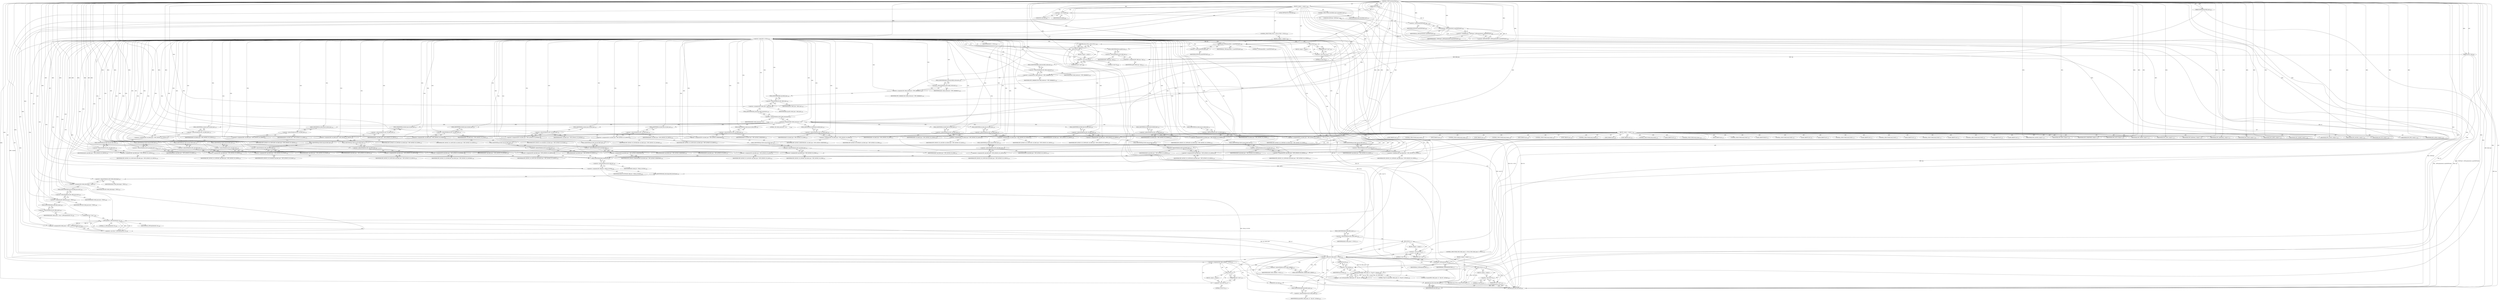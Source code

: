 digraph "_TIFFCreateAnonField" {  
"27786" [label = <(METHOD,_TIFFCreateAnonField)<SUB>1090</SUB>> ]
"27787" [label = <(PARAM,TIFF *tif)<SUB>1090</SUB>> ]
"27788" [label = <(PARAM,uint32_t tag)<SUB>1090</SUB>> ]
"27789" [label = <(PARAM,TIFFDataType field_type)<SUB>1091</SUB>> ]
"27790" [label = <(BLOCK,&lt;empty&gt;,&lt;empty&gt;)<SUB>1092</SUB>> ]
"27791" [label = <(LOCAL,TIFFField* fld: TIFFField)<SUB>1093</SUB>> ]
"27792" [label = <(&lt;operator&gt;.cast,(void)tif)<SUB>1094</SUB>> ]
"27793" [label = <(UNKNOWN,void,void)<SUB>1094</SUB>> ]
"27794" [label = <(IDENTIFIER,tif,(void)tif)<SUB>1094</SUB>> ]
"27795" [label = <(&lt;operator&gt;.assignment,fld = (TIFFField *)_TIFFmallocExt(tif, sizeof(TIFFField)))<SUB>1096</SUB>> ]
"27796" [label = <(IDENTIFIER,fld,fld = (TIFFField *)_TIFFmallocExt(tif, sizeof(TIFFField)))<SUB>1096</SUB>> ]
"27797" [label = <(&lt;operator&gt;.cast,(TIFFField *)_TIFFmallocExt(tif, sizeof(TIFFField)))<SUB>1096</SUB>> ]
"27798" [label = <(UNKNOWN,TIFFField *,TIFFField *)<SUB>1096</SUB>> ]
"27799" [label = <(_TIFFmallocExt,_TIFFmallocExt(tif, sizeof(TIFFField)))<SUB>1096</SUB>> ]
"27800" [label = <(IDENTIFIER,tif,_TIFFmallocExt(tif, sizeof(TIFFField)))<SUB>1096</SUB>> ]
"27801" [label = <(&lt;operator&gt;.sizeOf,sizeof(TIFFField))<SUB>1096</SUB>> ]
"27802" [label = <(IDENTIFIER,TIFFField,sizeof(TIFFField))<SUB>1096</SUB>> ]
"27803" [label = <(CONTROL_STRUCTURE,if (fld == NULL),if (fld == NULL))<SUB>1097</SUB>> ]
"27804" [label = <(&lt;operator&gt;.equals,fld == NULL)<SUB>1097</SUB>> ]
"27805" [label = <(IDENTIFIER,fld,fld == NULL)<SUB>1097</SUB>> ]
"27806" [label = <(NULL,NULL)<SUB>1097</SUB>> ]
"27807" [label = <(BLOCK,&lt;empty&gt;,&lt;empty&gt;)> ]
"27808" [label = <(&lt;operator&gt;.cast,(void *)0)<SUB>1097</SUB>> ]
"27809" [label = <(UNKNOWN,void *,void *)<SUB>1097</SUB>> ]
"27810" [label = <(LITERAL,0,(void *)0)<SUB>1097</SUB>> ]
"27811" [label = <(BLOCK,&lt;empty&gt;,&lt;empty&gt;)<SUB>1098</SUB>> ]
"27812" [label = <(RETURN,return NULL;,return NULL;)<SUB>1098</SUB>> ]
"27813" [label = <(NULL,NULL)<SUB>1098</SUB>> ]
"27814" [label = <(BLOCK,&lt;empty&gt;,&lt;empty&gt;)> ]
"27815" [label = <(&lt;operator&gt;.cast,(void *)0)<SUB>1098</SUB>> ]
"27816" [label = <(UNKNOWN,void *,void *)<SUB>1098</SUB>> ]
"27817" [label = <(LITERAL,0,(void *)0)<SUB>1098</SUB>> ]
"27818" [label = <(_TIFFmemset,_TIFFmemset(fld, 0, sizeof(TIFFField)))<SUB>1099</SUB>> ]
"27819" [label = <(IDENTIFIER,fld,_TIFFmemset(fld, 0, sizeof(TIFFField)))<SUB>1099</SUB>> ]
"27820" [label = <(LITERAL,0,_TIFFmemset(fld, 0, sizeof(TIFFField)))<SUB>1099</SUB>> ]
"27821" [label = <(&lt;operator&gt;.sizeOf,sizeof(TIFFField))<SUB>1099</SUB>> ]
"27822" [label = <(IDENTIFIER,TIFFField,sizeof(TIFFField))<SUB>1099</SUB>> ]
"27823" [label = <(&lt;operator&gt;.assignment,fld-&gt;field_tag = tag)<SUB>1101</SUB>> ]
"27824" [label = <(&lt;operator&gt;.indirectFieldAccess,fld-&gt;field_tag)<SUB>1101</SUB>> ]
"27825" [label = <(IDENTIFIER,fld,fld-&gt;field_tag = tag)<SUB>1101</SUB>> ]
"27826" [label = <(FIELD_IDENTIFIER,field_tag,field_tag)<SUB>1101</SUB>> ]
"27827" [label = <(IDENTIFIER,tag,fld-&gt;field_tag = tag)<SUB>1101</SUB>> ]
"27828" [label = <(&lt;operator&gt;.assignment,fld-&gt;field_readcount = TIFF_VARIABLE2)<SUB>1102</SUB>> ]
"27829" [label = <(&lt;operator&gt;.indirectFieldAccess,fld-&gt;field_readcount)<SUB>1102</SUB>> ]
"27830" [label = <(IDENTIFIER,fld,fld-&gt;field_readcount = TIFF_VARIABLE2)<SUB>1102</SUB>> ]
"27831" [label = <(FIELD_IDENTIFIER,field_readcount,field_readcount)<SUB>1102</SUB>> ]
"27832" [label = <(IDENTIFIER,TIFF_VARIABLE2,fld-&gt;field_readcount = TIFF_VARIABLE2)<SUB>1102</SUB>> ]
"27833" [label = <(&lt;operator&gt;.assignment,fld-&gt;field_writecount = TIFF_VARIABLE2)<SUB>1103</SUB>> ]
"27834" [label = <(&lt;operator&gt;.indirectFieldAccess,fld-&gt;field_writecount)<SUB>1103</SUB>> ]
"27835" [label = <(IDENTIFIER,fld,fld-&gt;field_writecount = TIFF_VARIABLE2)<SUB>1103</SUB>> ]
"27836" [label = <(FIELD_IDENTIFIER,field_writecount,field_writecount)<SUB>1103</SUB>> ]
"27837" [label = <(IDENTIFIER,TIFF_VARIABLE2,fld-&gt;field_writecount = TIFF_VARIABLE2)<SUB>1103</SUB>> ]
"27838" [label = <(&lt;operator&gt;.assignment,fld-&gt;field_type = field_type)<SUB>1104</SUB>> ]
"27839" [label = <(&lt;operator&gt;.indirectFieldAccess,fld-&gt;field_type)<SUB>1104</SUB>> ]
"27840" [label = <(IDENTIFIER,fld,fld-&gt;field_type = field_type)<SUB>1104</SUB>> ]
"27841" [label = <(FIELD_IDENTIFIER,field_type,field_type)<SUB>1104</SUB>> ]
"27842" [label = <(IDENTIFIER,field_type,fld-&gt;field_type = field_type)<SUB>1104</SUB>> ]
"27843" [label = <(&lt;operator&gt;.assignment,fld-&gt;field_anonymous =\012        1)<SUB>1105</SUB>> ]
"27844" [label = <(&lt;operator&gt;.indirectFieldAccess,fld-&gt;field_anonymous)<SUB>1105</SUB>> ]
"27845" [label = <(IDENTIFIER,fld,fld-&gt;field_anonymous =\012        1)<SUB>1105</SUB>> ]
"27846" [label = <(FIELD_IDENTIFIER,field_anonymous,field_anonymous)<SUB>1105</SUB>> ]
"27847" [label = <(LITERAL,1,fld-&gt;field_anonymous =\012        1)<SUB>1106</SUB>> ]
"27848" [label = <(CONTROL_STRUCTURE,switch(field_type),switch(field_type))<SUB>1107</SUB>> ]
"27849" [label = <(IDENTIFIER,field_type,switch(field_type))<SUB>1107</SUB>> ]
"27850" [label = <(BLOCK,&lt;empty&gt;,&lt;empty&gt;)<SUB>1108</SUB>> ]
"27851" [label = <(JUMP_TARGET,case)<SUB>1109</SUB>> ]
"27852" [label = <(IDENTIFIER,TIFF_BYTE,&lt;empty&gt;)<SUB>1109</SUB>> ]
"27853" [label = <(JUMP_TARGET,case)<SUB>1110</SUB>> ]
"27854" [label = <(IDENTIFIER,TIFF_UNDEFINED,&lt;empty&gt;)<SUB>1110</SUB>> ]
"27855" [label = <(&lt;operator&gt;.assignment,fld-&gt;set_field_type = TIFF_SETGET_C32_UINT8)<SUB>1111</SUB>> ]
"27856" [label = <(&lt;operator&gt;.indirectFieldAccess,fld-&gt;set_field_type)<SUB>1111</SUB>> ]
"27857" [label = <(IDENTIFIER,fld,fld-&gt;set_field_type = TIFF_SETGET_C32_UINT8)<SUB>1111</SUB>> ]
"27858" [label = <(FIELD_IDENTIFIER,set_field_type,set_field_type)<SUB>1111</SUB>> ]
"27859" [label = <(IDENTIFIER,TIFF_SETGET_C32_UINT8,fld-&gt;set_field_type = TIFF_SETGET_C32_UINT8)<SUB>1111</SUB>> ]
"27860" [label = <(&lt;operator&gt;.assignment,fld-&gt;get_field_type = TIFF_SETGET_C32_UINT8)<SUB>1112</SUB>> ]
"27861" [label = <(&lt;operator&gt;.indirectFieldAccess,fld-&gt;get_field_type)<SUB>1112</SUB>> ]
"27862" [label = <(IDENTIFIER,fld,fld-&gt;get_field_type = TIFF_SETGET_C32_UINT8)<SUB>1112</SUB>> ]
"27863" [label = <(FIELD_IDENTIFIER,get_field_type,get_field_type)<SUB>1112</SUB>> ]
"27864" [label = <(IDENTIFIER,TIFF_SETGET_C32_UINT8,fld-&gt;get_field_type = TIFF_SETGET_C32_UINT8)<SUB>1112</SUB>> ]
"27865" [label = <(CONTROL_STRUCTURE,break;,break;)<SUB>1113</SUB>> ]
"27866" [label = <(JUMP_TARGET,case)<SUB>1114</SUB>> ]
"27867" [label = <(IDENTIFIER,TIFF_ASCII,&lt;empty&gt;)<SUB>1114</SUB>> ]
"27868" [label = <(&lt;operator&gt;.assignment,fld-&gt;set_field_type = TIFF_SETGET_C32_ASCII)<SUB>1115</SUB>> ]
"27869" [label = <(&lt;operator&gt;.indirectFieldAccess,fld-&gt;set_field_type)<SUB>1115</SUB>> ]
"27870" [label = <(IDENTIFIER,fld,fld-&gt;set_field_type = TIFF_SETGET_C32_ASCII)<SUB>1115</SUB>> ]
"27871" [label = <(FIELD_IDENTIFIER,set_field_type,set_field_type)<SUB>1115</SUB>> ]
"27872" [label = <(IDENTIFIER,TIFF_SETGET_C32_ASCII,fld-&gt;set_field_type = TIFF_SETGET_C32_ASCII)<SUB>1115</SUB>> ]
"27873" [label = <(&lt;operator&gt;.assignment,fld-&gt;get_field_type = TIFF_SETGET_C32_ASCII)<SUB>1116</SUB>> ]
"27874" [label = <(&lt;operator&gt;.indirectFieldAccess,fld-&gt;get_field_type)<SUB>1116</SUB>> ]
"27875" [label = <(IDENTIFIER,fld,fld-&gt;get_field_type = TIFF_SETGET_C32_ASCII)<SUB>1116</SUB>> ]
"27876" [label = <(FIELD_IDENTIFIER,get_field_type,get_field_type)<SUB>1116</SUB>> ]
"27877" [label = <(IDENTIFIER,TIFF_SETGET_C32_ASCII,fld-&gt;get_field_type = TIFF_SETGET_C32_ASCII)<SUB>1116</SUB>> ]
"27878" [label = <(CONTROL_STRUCTURE,break;,break;)<SUB>1117</SUB>> ]
"27879" [label = <(JUMP_TARGET,case)<SUB>1118</SUB>> ]
"27880" [label = <(IDENTIFIER,TIFF_SHORT,&lt;empty&gt;)<SUB>1118</SUB>> ]
"27881" [label = <(&lt;operator&gt;.assignment,fld-&gt;set_field_type = TIFF_SETGET_C32_UINT16)<SUB>1119</SUB>> ]
"27882" [label = <(&lt;operator&gt;.indirectFieldAccess,fld-&gt;set_field_type)<SUB>1119</SUB>> ]
"27883" [label = <(IDENTIFIER,fld,fld-&gt;set_field_type = TIFF_SETGET_C32_UINT16)<SUB>1119</SUB>> ]
"27884" [label = <(FIELD_IDENTIFIER,set_field_type,set_field_type)<SUB>1119</SUB>> ]
"27885" [label = <(IDENTIFIER,TIFF_SETGET_C32_UINT16,fld-&gt;set_field_type = TIFF_SETGET_C32_UINT16)<SUB>1119</SUB>> ]
"27886" [label = <(&lt;operator&gt;.assignment,fld-&gt;get_field_type = TIFF_SETGET_C32_UINT16)<SUB>1120</SUB>> ]
"27887" [label = <(&lt;operator&gt;.indirectFieldAccess,fld-&gt;get_field_type)<SUB>1120</SUB>> ]
"27888" [label = <(IDENTIFIER,fld,fld-&gt;get_field_type = TIFF_SETGET_C32_UINT16)<SUB>1120</SUB>> ]
"27889" [label = <(FIELD_IDENTIFIER,get_field_type,get_field_type)<SUB>1120</SUB>> ]
"27890" [label = <(IDENTIFIER,TIFF_SETGET_C32_UINT16,fld-&gt;get_field_type = TIFF_SETGET_C32_UINT16)<SUB>1120</SUB>> ]
"27891" [label = <(CONTROL_STRUCTURE,break;,break;)<SUB>1121</SUB>> ]
"27892" [label = <(JUMP_TARGET,case)<SUB>1122</SUB>> ]
"27893" [label = <(IDENTIFIER,TIFF_LONG,&lt;empty&gt;)<SUB>1122</SUB>> ]
"27894" [label = <(&lt;operator&gt;.assignment,fld-&gt;set_field_type = TIFF_SETGET_C32_UINT32)<SUB>1123</SUB>> ]
"27895" [label = <(&lt;operator&gt;.indirectFieldAccess,fld-&gt;set_field_type)<SUB>1123</SUB>> ]
"27896" [label = <(IDENTIFIER,fld,fld-&gt;set_field_type = TIFF_SETGET_C32_UINT32)<SUB>1123</SUB>> ]
"27897" [label = <(FIELD_IDENTIFIER,set_field_type,set_field_type)<SUB>1123</SUB>> ]
"27898" [label = <(IDENTIFIER,TIFF_SETGET_C32_UINT32,fld-&gt;set_field_type = TIFF_SETGET_C32_UINT32)<SUB>1123</SUB>> ]
"27899" [label = <(&lt;operator&gt;.assignment,fld-&gt;get_field_type = TIFF_SETGET_C32_UINT32)<SUB>1124</SUB>> ]
"27900" [label = <(&lt;operator&gt;.indirectFieldAccess,fld-&gt;get_field_type)<SUB>1124</SUB>> ]
"27901" [label = <(IDENTIFIER,fld,fld-&gt;get_field_type = TIFF_SETGET_C32_UINT32)<SUB>1124</SUB>> ]
"27902" [label = <(FIELD_IDENTIFIER,get_field_type,get_field_type)<SUB>1124</SUB>> ]
"27903" [label = <(IDENTIFIER,TIFF_SETGET_C32_UINT32,fld-&gt;get_field_type = TIFF_SETGET_C32_UINT32)<SUB>1124</SUB>> ]
"27904" [label = <(CONTROL_STRUCTURE,break;,break;)<SUB>1125</SUB>> ]
"27905" [label = <(JUMP_TARGET,case)<SUB>1126</SUB>> ]
"27906" [label = <(IDENTIFIER,TIFF_RATIONAL,&lt;empty&gt;)<SUB>1126</SUB>> ]
"27907" [label = <(JUMP_TARGET,case)<SUB>1127</SUB>> ]
"27908" [label = <(IDENTIFIER,TIFF_SRATIONAL,&lt;empty&gt;)<SUB>1127</SUB>> ]
"27909" [label = <(JUMP_TARGET,case)<SUB>1128</SUB>> ]
"27910" [label = <(IDENTIFIER,TIFF_FLOAT,&lt;empty&gt;)<SUB>1128</SUB>> ]
"27911" [label = <(&lt;operator&gt;.assignment,fld-&gt;set_field_type = TIFF_SETGET_C32_FLOAT)<SUB>1129</SUB>> ]
"27912" [label = <(&lt;operator&gt;.indirectFieldAccess,fld-&gt;set_field_type)<SUB>1129</SUB>> ]
"27913" [label = <(IDENTIFIER,fld,fld-&gt;set_field_type = TIFF_SETGET_C32_FLOAT)<SUB>1129</SUB>> ]
"27914" [label = <(FIELD_IDENTIFIER,set_field_type,set_field_type)<SUB>1129</SUB>> ]
"27915" [label = <(IDENTIFIER,TIFF_SETGET_C32_FLOAT,fld-&gt;set_field_type = TIFF_SETGET_C32_FLOAT)<SUB>1129</SUB>> ]
"27916" [label = <(&lt;operator&gt;.assignment,fld-&gt;get_field_type = TIFF_SETGET_C32_FLOAT)<SUB>1130</SUB>> ]
"27917" [label = <(&lt;operator&gt;.indirectFieldAccess,fld-&gt;get_field_type)<SUB>1130</SUB>> ]
"27918" [label = <(IDENTIFIER,fld,fld-&gt;get_field_type = TIFF_SETGET_C32_FLOAT)<SUB>1130</SUB>> ]
"27919" [label = <(FIELD_IDENTIFIER,get_field_type,get_field_type)<SUB>1130</SUB>> ]
"27920" [label = <(IDENTIFIER,TIFF_SETGET_C32_FLOAT,fld-&gt;get_field_type = TIFF_SETGET_C32_FLOAT)<SUB>1130</SUB>> ]
"27921" [label = <(CONTROL_STRUCTURE,break;,break;)<SUB>1131</SUB>> ]
"27922" [label = <(JUMP_TARGET,case)<SUB>1132</SUB>> ]
"27923" [label = <(IDENTIFIER,TIFF_SBYTE,&lt;empty&gt;)<SUB>1132</SUB>> ]
"27924" [label = <(&lt;operator&gt;.assignment,fld-&gt;set_field_type = TIFF_SETGET_C32_SINT8)<SUB>1133</SUB>> ]
"27925" [label = <(&lt;operator&gt;.indirectFieldAccess,fld-&gt;set_field_type)<SUB>1133</SUB>> ]
"27926" [label = <(IDENTIFIER,fld,fld-&gt;set_field_type = TIFF_SETGET_C32_SINT8)<SUB>1133</SUB>> ]
"27927" [label = <(FIELD_IDENTIFIER,set_field_type,set_field_type)<SUB>1133</SUB>> ]
"27928" [label = <(IDENTIFIER,TIFF_SETGET_C32_SINT8,fld-&gt;set_field_type = TIFF_SETGET_C32_SINT8)<SUB>1133</SUB>> ]
"27929" [label = <(&lt;operator&gt;.assignment,fld-&gt;get_field_type = TIFF_SETGET_C32_SINT8)<SUB>1134</SUB>> ]
"27930" [label = <(&lt;operator&gt;.indirectFieldAccess,fld-&gt;get_field_type)<SUB>1134</SUB>> ]
"27931" [label = <(IDENTIFIER,fld,fld-&gt;get_field_type = TIFF_SETGET_C32_SINT8)<SUB>1134</SUB>> ]
"27932" [label = <(FIELD_IDENTIFIER,get_field_type,get_field_type)<SUB>1134</SUB>> ]
"27933" [label = <(IDENTIFIER,TIFF_SETGET_C32_SINT8,fld-&gt;get_field_type = TIFF_SETGET_C32_SINT8)<SUB>1134</SUB>> ]
"27934" [label = <(CONTROL_STRUCTURE,break;,break;)<SUB>1135</SUB>> ]
"27935" [label = <(JUMP_TARGET,case)<SUB>1136</SUB>> ]
"27936" [label = <(IDENTIFIER,TIFF_SSHORT,&lt;empty&gt;)<SUB>1136</SUB>> ]
"27937" [label = <(&lt;operator&gt;.assignment,fld-&gt;set_field_type = TIFF_SETGET_C32_SINT16)<SUB>1137</SUB>> ]
"27938" [label = <(&lt;operator&gt;.indirectFieldAccess,fld-&gt;set_field_type)<SUB>1137</SUB>> ]
"27939" [label = <(IDENTIFIER,fld,fld-&gt;set_field_type = TIFF_SETGET_C32_SINT16)<SUB>1137</SUB>> ]
"27940" [label = <(FIELD_IDENTIFIER,set_field_type,set_field_type)<SUB>1137</SUB>> ]
"27941" [label = <(IDENTIFIER,TIFF_SETGET_C32_SINT16,fld-&gt;set_field_type = TIFF_SETGET_C32_SINT16)<SUB>1137</SUB>> ]
"27942" [label = <(&lt;operator&gt;.assignment,fld-&gt;get_field_type = TIFF_SETGET_C32_SINT16)<SUB>1138</SUB>> ]
"27943" [label = <(&lt;operator&gt;.indirectFieldAccess,fld-&gt;get_field_type)<SUB>1138</SUB>> ]
"27944" [label = <(IDENTIFIER,fld,fld-&gt;get_field_type = TIFF_SETGET_C32_SINT16)<SUB>1138</SUB>> ]
"27945" [label = <(FIELD_IDENTIFIER,get_field_type,get_field_type)<SUB>1138</SUB>> ]
"27946" [label = <(IDENTIFIER,TIFF_SETGET_C32_SINT16,fld-&gt;get_field_type = TIFF_SETGET_C32_SINT16)<SUB>1138</SUB>> ]
"27947" [label = <(CONTROL_STRUCTURE,break;,break;)<SUB>1139</SUB>> ]
"27948" [label = <(JUMP_TARGET,case)<SUB>1140</SUB>> ]
"27949" [label = <(IDENTIFIER,TIFF_SLONG,&lt;empty&gt;)<SUB>1140</SUB>> ]
"27950" [label = <(&lt;operator&gt;.assignment,fld-&gt;set_field_type = TIFF_SETGET_C32_SINT32)<SUB>1141</SUB>> ]
"27951" [label = <(&lt;operator&gt;.indirectFieldAccess,fld-&gt;set_field_type)<SUB>1141</SUB>> ]
"27952" [label = <(IDENTIFIER,fld,fld-&gt;set_field_type = TIFF_SETGET_C32_SINT32)<SUB>1141</SUB>> ]
"27953" [label = <(FIELD_IDENTIFIER,set_field_type,set_field_type)<SUB>1141</SUB>> ]
"27954" [label = <(IDENTIFIER,TIFF_SETGET_C32_SINT32,fld-&gt;set_field_type = TIFF_SETGET_C32_SINT32)<SUB>1141</SUB>> ]
"27955" [label = <(&lt;operator&gt;.assignment,fld-&gt;get_field_type = TIFF_SETGET_C32_SINT32)<SUB>1142</SUB>> ]
"27956" [label = <(&lt;operator&gt;.indirectFieldAccess,fld-&gt;get_field_type)<SUB>1142</SUB>> ]
"27957" [label = <(IDENTIFIER,fld,fld-&gt;get_field_type = TIFF_SETGET_C32_SINT32)<SUB>1142</SUB>> ]
"27958" [label = <(FIELD_IDENTIFIER,get_field_type,get_field_type)<SUB>1142</SUB>> ]
"27959" [label = <(IDENTIFIER,TIFF_SETGET_C32_SINT32,fld-&gt;get_field_type = TIFF_SETGET_C32_SINT32)<SUB>1142</SUB>> ]
"27960" [label = <(CONTROL_STRUCTURE,break;,break;)<SUB>1143</SUB>> ]
"27961" [label = <(JUMP_TARGET,case)<SUB>1144</SUB>> ]
"27962" [label = <(IDENTIFIER,TIFF_DOUBLE,&lt;empty&gt;)<SUB>1144</SUB>> ]
"27963" [label = <(&lt;operator&gt;.assignment,fld-&gt;set_field_type = TIFF_SETGET_C32_DOUBLE)<SUB>1145</SUB>> ]
"27964" [label = <(&lt;operator&gt;.indirectFieldAccess,fld-&gt;set_field_type)<SUB>1145</SUB>> ]
"27965" [label = <(IDENTIFIER,fld,fld-&gt;set_field_type = TIFF_SETGET_C32_DOUBLE)<SUB>1145</SUB>> ]
"27966" [label = <(FIELD_IDENTIFIER,set_field_type,set_field_type)<SUB>1145</SUB>> ]
"27967" [label = <(IDENTIFIER,TIFF_SETGET_C32_DOUBLE,fld-&gt;set_field_type = TIFF_SETGET_C32_DOUBLE)<SUB>1145</SUB>> ]
"27968" [label = <(&lt;operator&gt;.assignment,fld-&gt;get_field_type = TIFF_SETGET_C32_DOUBLE)<SUB>1146</SUB>> ]
"27969" [label = <(&lt;operator&gt;.indirectFieldAccess,fld-&gt;get_field_type)<SUB>1146</SUB>> ]
"27970" [label = <(IDENTIFIER,fld,fld-&gt;get_field_type = TIFF_SETGET_C32_DOUBLE)<SUB>1146</SUB>> ]
"27971" [label = <(FIELD_IDENTIFIER,get_field_type,get_field_type)<SUB>1146</SUB>> ]
"27972" [label = <(IDENTIFIER,TIFF_SETGET_C32_DOUBLE,fld-&gt;get_field_type = TIFF_SETGET_C32_DOUBLE)<SUB>1146</SUB>> ]
"27973" [label = <(CONTROL_STRUCTURE,break;,break;)<SUB>1147</SUB>> ]
"27974" [label = <(JUMP_TARGET,case)<SUB>1148</SUB>> ]
"27975" [label = <(IDENTIFIER,TIFF_IFD,&lt;empty&gt;)<SUB>1148</SUB>> ]
"27976" [label = <(JUMP_TARGET,case)<SUB>1149</SUB>> ]
"27977" [label = <(IDENTIFIER,TIFF_IFD8,&lt;empty&gt;)<SUB>1149</SUB>> ]
"27978" [label = <(&lt;operator&gt;.assignment,fld-&gt;set_field_type = TIFF_SETGET_C32_IFD8)<SUB>1150</SUB>> ]
"27979" [label = <(&lt;operator&gt;.indirectFieldAccess,fld-&gt;set_field_type)<SUB>1150</SUB>> ]
"27980" [label = <(IDENTIFIER,fld,fld-&gt;set_field_type = TIFF_SETGET_C32_IFD8)<SUB>1150</SUB>> ]
"27981" [label = <(FIELD_IDENTIFIER,set_field_type,set_field_type)<SUB>1150</SUB>> ]
"27982" [label = <(IDENTIFIER,TIFF_SETGET_C32_IFD8,fld-&gt;set_field_type = TIFF_SETGET_C32_IFD8)<SUB>1150</SUB>> ]
"27983" [label = <(&lt;operator&gt;.assignment,fld-&gt;get_field_type = TIFF_SETGET_C32_IFD8)<SUB>1151</SUB>> ]
"27984" [label = <(&lt;operator&gt;.indirectFieldAccess,fld-&gt;get_field_type)<SUB>1151</SUB>> ]
"27985" [label = <(IDENTIFIER,fld,fld-&gt;get_field_type = TIFF_SETGET_C32_IFD8)<SUB>1151</SUB>> ]
"27986" [label = <(FIELD_IDENTIFIER,get_field_type,get_field_type)<SUB>1151</SUB>> ]
"27987" [label = <(IDENTIFIER,TIFF_SETGET_C32_IFD8,fld-&gt;get_field_type = TIFF_SETGET_C32_IFD8)<SUB>1151</SUB>> ]
"27988" [label = <(CONTROL_STRUCTURE,break;,break;)<SUB>1152</SUB>> ]
"27989" [label = <(JUMP_TARGET,case)<SUB>1153</SUB>> ]
"27990" [label = <(IDENTIFIER,TIFF_LONG8,&lt;empty&gt;)<SUB>1153</SUB>> ]
"27991" [label = <(&lt;operator&gt;.assignment,fld-&gt;set_field_type = TIFF_SETGET_C32_UINT64)<SUB>1154</SUB>> ]
"27992" [label = <(&lt;operator&gt;.indirectFieldAccess,fld-&gt;set_field_type)<SUB>1154</SUB>> ]
"27993" [label = <(IDENTIFIER,fld,fld-&gt;set_field_type = TIFF_SETGET_C32_UINT64)<SUB>1154</SUB>> ]
"27994" [label = <(FIELD_IDENTIFIER,set_field_type,set_field_type)<SUB>1154</SUB>> ]
"27995" [label = <(IDENTIFIER,TIFF_SETGET_C32_UINT64,fld-&gt;set_field_type = TIFF_SETGET_C32_UINT64)<SUB>1154</SUB>> ]
"27996" [label = <(&lt;operator&gt;.assignment,fld-&gt;get_field_type = TIFF_SETGET_C32_UINT64)<SUB>1155</SUB>> ]
"27997" [label = <(&lt;operator&gt;.indirectFieldAccess,fld-&gt;get_field_type)<SUB>1155</SUB>> ]
"27998" [label = <(IDENTIFIER,fld,fld-&gt;get_field_type = TIFF_SETGET_C32_UINT64)<SUB>1155</SUB>> ]
"27999" [label = <(FIELD_IDENTIFIER,get_field_type,get_field_type)<SUB>1155</SUB>> ]
"28000" [label = <(IDENTIFIER,TIFF_SETGET_C32_UINT64,fld-&gt;get_field_type = TIFF_SETGET_C32_UINT64)<SUB>1155</SUB>> ]
"28001" [label = <(CONTROL_STRUCTURE,break;,break;)<SUB>1156</SUB>> ]
"28002" [label = <(JUMP_TARGET,case)<SUB>1157</SUB>> ]
"28003" [label = <(IDENTIFIER,TIFF_SLONG8,&lt;empty&gt;)<SUB>1157</SUB>> ]
"28004" [label = <(&lt;operator&gt;.assignment,fld-&gt;set_field_type = TIFF_SETGET_C32_SINT64)<SUB>1158</SUB>> ]
"28005" [label = <(&lt;operator&gt;.indirectFieldAccess,fld-&gt;set_field_type)<SUB>1158</SUB>> ]
"28006" [label = <(IDENTIFIER,fld,fld-&gt;set_field_type = TIFF_SETGET_C32_SINT64)<SUB>1158</SUB>> ]
"28007" [label = <(FIELD_IDENTIFIER,set_field_type,set_field_type)<SUB>1158</SUB>> ]
"28008" [label = <(IDENTIFIER,TIFF_SETGET_C32_SINT64,fld-&gt;set_field_type = TIFF_SETGET_C32_SINT64)<SUB>1158</SUB>> ]
"28009" [label = <(&lt;operator&gt;.assignment,fld-&gt;get_field_type = TIFF_SETGET_C32_SINT64)<SUB>1159</SUB>> ]
"28010" [label = <(&lt;operator&gt;.indirectFieldAccess,fld-&gt;get_field_type)<SUB>1159</SUB>> ]
"28011" [label = <(IDENTIFIER,fld,fld-&gt;get_field_type = TIFF_SETGET_C32_SINT64)<SUB>1159</SUB>> ]
"28012" [label = <(FIELD_IDENTIFIER,get_field_type,get_field_type)<SUB>1159</SUB>> ]
"28013" [label = <(IDENTIFIER,TIFF_SETGET_C32_SINT64,fld-&gt;get_field_type = TIFF_SETGET_C32_SINT64)<SUB>1159</SUB>> ]
"28014" [label = <(CONTROL_STRUCTURE,break;,break;)<SUB>1160</SUB>> ]
"28015" [label = <(JUMP_TARGET,default)<SUB>1161</SUB>> ]
"28016" [label = <(&lt;operator&gt;.assignment,fld-&gt;set_field_type = TIFF_SETGET_UNDEFINED)<SUB>1162</SUB>> ]
"28017" [label = <(&lt;operator&gt;.indirectFieldAccess,fld-&gt;set_field_type)<SUB>1162</SUB>> ]
"28018" [label = <(IDENTIFIER,fld,fld-&gt;set_field_type = TIFF_SETGET_UNDEFINED)<SUB>1162</SUB>> ]
"28019" [label = <(FIELD_IDENTIFIER,set_field_type,set_field_type)<SUB>1162</SUB>> ]
"28020" [label = <(IDENTIFIER,TIFF_SETGET_UNDEFINED,fld-&gt;set_field_type = TIFF_SETGET_UNDEFINED)<SUB>1162</SUB>> ]
"28021" [label = <(&lt;operator&gt;.assignment,fld-&gt;get_field_type = TIFF_SETGET_UNDEFINED)<SUB>1163</SUB>> ]
"28022" [label = <(&lt;operator&gt;.indirectFieldAccess,fld-&gt;get_field_type)<SUB>1163</SUB>> ]
"28023" [label = <(IDENTIFIER,fld,fld-&gt;get_field_type = TIFF_SETGET_UNDEFINED)<SUB>1163</SUB>> ]
"28024" [label = <(FIELD_IDENTIFIER,get_field_type,get_field_type)<SUB>1163</SUB>> ]
"28025" [label = <(IDENTIFIER,TIFF_SETGET_UNDEFINED,fld-&gt;get_field_type = TIFF_SETGET_UNDEFINED)<SUB>1163</SUB>> ]
"28026" [label = <(CONTROL_STRUCTURE,break;,break;)<SUB>1164</SUB>> ]
"28027" [label = <(&lt;operator&gt;.assignment,fld-&gt;field_bit = FIELD_CUSTOM)<SUB>1166</SUB>> ]
"28028" [label = <(&lt;operator&gt;.indirectFieldAccess,fld-&gt;field_bit)<SUB>1166</SUB>> ]
"28029" [label = <(IDENTIFIER,fld,fld-&gt;field_bit = FIELD_CUSTOM)<SUB>1166</SUB>> ]
"28030" [label = <(FIELD_IDENTIFIER,field_bit,field_bit)<SUB>1166</SUB>> ]
"28031" [label = <(IDENTIFIER,FIELD_CUSTOM,fld-&gt;field_bit = FIELD_CUSTOM)<SUB>1166</SUB>> ]
"28032" [label = <(&lt;operator&gt;.assignment,fld-&gt;field_oktochange = TRUE)<SUB>1167</SUB>> ]
"28033" [label = <(&lt;operator&gt;.indirectFieldAccess,fld-&gt;field_oktochange)<SUB>1167</SUB>> ]
"28034" [label = <(IDENTIFIER,fld,fld-&gt;field_oktochange = TRUE)<SUB>1167</SUB>> ]
"28035" [label = <(FIELD_IDENTIFIER,field_oktochange,field_oktochange)<SUB>1167</SUB>> ]
"28036" [label = <(IDENTIFIER,TRUE,fld-&gt;field_oktochange = TRUE)<SUB>1167</SUB>> ]
"28037" [label = <(&lt;operator&gt;.assignment,fld-&gt;field_passcount = TRUE)<SUB>1168</SUB>> ]
"28038" [label = <(&lt;operator&gt;.indirectFieldAccess,fld-&gt;field_passcount)<SUB>1168</SUB>> ]
"28039" [label = <(IDENTIFIER,fld,fld-&gt;field_passcount = TRUE)<SUB>1168</SUB>> ]
"28040" [label = <(FIELD_IDENTIFIER,field_passcount,field_passcount)<SUB>1168</SUB>> ]
"28041" [label = <(IDENTIFIER,TRUE,fld-&gt;field_passcount = TRUE)<SUB>1168</SUB>> ]
"28042" [label = <(&lt;operator&gt;.assignment,fld-&gt;field_name = (char *)_TIFFmallocExt(tif, 32))<SUB>1169</SUB>> ]
"28043" [label = <(&lt;operator&gt;.indirectFieldAccess,fld-&gt;field_name)<SUB>1169</SUB>> ]
"28044" [label = <(IDENTIFIER,fld,fld-&gt;field_name = (char *)_TIFFmallocExt(tif, 32))<SUB>1169</SUB>> ]
"28045" [label = <(FIELD_IDENTIFIER,field_name,field_name)<SUB>1169</SUB>> ]
"28046" [label = <(&lt;operator&gt;.cast,(char *)_TIFFmallocExt(tif, 32))<SUB>1169</SUB>> ]
"28047" [label = <(UNKNOWN,char *,char *)<SUB>1169</SUB>> ]
"28048" [label = <(_TIFFmallocExt,_TIFFmallocExt(tif, 32))<SUB>1169</SUB>> ]
"28049" [label = <(IDENTIFIER,tif,_TIFFmallocExt(tif, 32))<SUB>1169</SUB>> ]
"28050" [label = <(LITERAL,32,_TIFFmallocExt(tif, 32))<SUB>1169</SUB>> ]
"28051" [label = <(CONTROL_STRUCTURE,if (fld-&gt;field_name == NULL),if (fld-&gt;field_name == NULL))<SUB>1170</SUB>> ]
"28052" [label = <(&lt;operator&gt;.equals,fld-&gt;field_name == NULL)<SUB>1170</SUB>> ]
"28053" [label = <(&lt;operator&gt;.indirectFieldAccess,fld-&gt;field_name)<SUB>1170</SUB>> ]
"28054" [label = <(IDENTIFIER,fld,fld-&gt;field_name == NULL)<SUB>1170</SUB>> ]
"28055" [label = <(FIELD_IDENTIFIER,field_name,field_name)<SUB>1170</SUB>> ]
"28056" [label = <(NULL,NULL)<SUB>1170</SUB>> ]
"28057" [label = <(BLOCK,&lt;empty&gt;,&lt;empty&gt;)> ]
"28058" [label = <(&lt;operator&gt;.cast,(void *)0)<SUB>1170</SUB>> ]
"28059" [label = <(UNKNOWN,void *,void *)<SUB>1170</SUB>> ]
"28060" [label = <(LITERAL,0,(void *)0)<SUB>1170</SUB>> ]
"28061" [label = <(BLOCK,&lt;empty&gt;,&lt;empty&gt;)<SUB>1171</SUB>> ]
"28062" [label = <(_TIFFfreeExt,_TIFFfreeExt(tif, fld))<SUB>1172</SUB>> ]
"28063" [label = <(IDENTIFIER,tif,_TIFFfreeExt(tif, fld))<SUB>1172</SUB>> ]
"28064" [label = <(IDENTIFIER,fld,_TIFFfreeExt(tif, fld))<SUB>1172</SUB>> ]
"28065" [label = <(RETURN,return NULL;,return NULL;)<SUB>1173</SUB>> ]
"28066" [label = <(NULL,NULL)<SUB>1173</SUB>> ]
"28067" [label = <(BLOCK,&lt;empty&gt;,&lt;empty&gt;)> ]
"28068" [label = <(&lt;operator&gt;.cast,(void *)0)<SUB>1173</SUB>> ]
"28069" [label = <(UNKNOWN,void *,void *)<SUB>1173</SUB>> ]
"28070" [label = <(LITERAL,0,(void *)0)<SUB>1173</SUB>> ]
"28071" [label = <(&lt;operator&gt;.assignment,fld-&gt;field_subfields = NULL)<SUB>1175</SUB>> ]
"28072" [label = <(&lt;operator&gt;.indirectFieldAccess,fld-&gt;field_subfields)<SUB>1175</SUB>> ]
"28073" [label = <(IDENTIFIER,fld,fld-&gt;field_subfields = NULL)<SUB>1175</SUB>> ]
"28074" [label = <(FIELD_IDENTIFIER,field_subfields,field_subfields)<SUB>1175</SUB>> ]
"28075" [label = <(NULL,NULL)<SUB>1175</SUB>> ]
"28076" [label = <(BLOCK,&lt;empty&gt;,&lt;empty&gt;)> ]
"28077" [label = <(&lt;operator&gt;.cast,(void *)0)<SUB>1175</SUB>> ]
"28078" [label = <(UNKNOWN,void *,void *)<SUB>1175</SUB>> ]
"28079" [label = <(LITERAL,0,(void *)0)<SUB>1175</SUB>> ]
"28080" [label = <(&lt;operator&gt;.cast,(void)snprintf(fld-&gt;field_name, 32, &quot;Tag %d&quot;, (int)tag))<SUB>1183</SUB>> ]
"28081" [label = <(UNKNOWN,void,void)<SUB>1183</SUB>> ]
"28082" [label = <(snprintf,snprintf(fld-&gt;field_name, 32, &quot;Tag %d&quot;, (int)tag))<SUB>1183</SUB>> ]
"28083" [label = <(&lt;operator&gt;.indirectFieldAccess,fld-&gt;field_name)<SUB>1183</SUB>> ]
"28084" [label = <(IDENTIFIER,fld,snprintf(fld-&gt;field_name, 32, &quot;Tag %d&quot;, (int)tag))<SUB>1183</SUB>> ]
"28085" [label = <(FIELD_IDENTIFIER,field_name,field_name)<SUB>1183</SUB>> ]
"28086" [label = <(LITERAL,32,snprintf(fld-&gt;field_name, 32, &quot;Tag %d&quot;, (int)tag))<SUB>1183</SUB>> ]
"28087" [label = <(LITERAL,&quot;Tag %d&quot;,snprintf(fld-&gt;field_name, 32, &quot;Tag %d&quot;, (int)tag))<SUB>1183</SUB>> ]
"28088" [label = <(&lt;operator&gt;.cast,(int)tag)<SUB>1183</SUB>> ]
"28089" [label = <(UNKNOWN,int,int)<SUB>1183</SUB>> ]
"28090" [label = <(IDENTIFIER,tag,(int)tag)<SUB>1183</SUB>> ]
"28091" [label = <(RETURN,return fld;,return fld;)<SUB>1185</SUB>> ]
"28092" [label = <(IDENTIFIER,fld,return fld;)<SUB>1185</SUB>> ]
"28093" [label = <(METHOD_RETURN,TIFFField)<SUB>1090</SUB>> ]
  "27786" -> "27787"  [ label = "AST: "] 
  "27786" -> "27788"  [ label = "AST: "] 
  "27786" -> "27789"  [ label = "AST: "] 
  "27786" -> "27790"  [ label = "AST: "] 
  "27786" -> "28093"  [ label = "AST: "] 
  "27790" -> "27791"  [ label = "AST: "] 
  "27790" -> "27792"  [ label = "AST: "] 
  "27790" -> "27795"  [ label = "AST: "] 
  "27790" -> "27803"  [ label = "AST: "] 
  "27790" -> "27818"  [ label = "AST: "] 
  "27790" -> "27823"  [ label = "AST: "] 
  "27790" -> "27828"  [ label = "AST: "] 
  "27790" -> "27833"  [ label = "AST: "] 
  "27790" -> "27838"  [ label = "AST: "] 
  "27790" -> "27843"  [ label = "AST: "] 
  "27790" -> "27848"  [ label = "AST: "] 
  "27790" -> "28027"  [ label = "AST: "] 
  "27790" -> "28032"  [ label = "AST: "] 
  "27790" -> "28037"  [ label = "AST: "] 
  "27790" -> "28042"  [ label = "AST: "] 
  "27790" -> "28051"  [ label = "AST: "] 
  "27790" -> "28071"  [ label = "AST: "] 
  "27790" -> "28080"  [ label = "AST: "] 
  "27790" -> "28091"  [ label = "AST: "] 
  "27792" -> "27793"  [ label = "AST: "] 
  "27792" -> "27794"  [ label = "AST: "] 
  "27795" -> "27796"  [ label = "AST: "] 
  "27795" -> "27797"  [ label = "AST: "] 
  "27797" -> "27798"  [ label = "AST: "] 
  "27797" -> "27799"  [ label = "AST: "] 
  "27799" -> "27800"  [ label = "AST: "] 
  "27799" -> "27801"  [ label = "AST: "] 
  "27801" -> "27802"  [ label = "AST: "] 
  "27803" -> "27804"  [ label = "AST: "] 
  "27803" -> "27811"  [ label = "AST: "] 
  "27804" -> "27805"  [ label = "AST: "] 
  "27804" -> "27806"  [ label = "AST: "] 
  "27806" -> "27807"  [ label = "AST: "] 
  "27807" -> "27808"  [ label = "AST: "] 
  "27808" -> "27809"  [ label = "AST: "] 
  "27808" -> "27810"  [ label = "AST: "] 
  "27811" -> "27812"  [ label = "AST: "] 
  "27812" -> "27813"  [ label = "AST: "] 
  "27813" -> "27814"  [ label = "AST: "] 
  "27814" -> "27815"  [ label = "AST: "] 
  "27815" -> "27816"  [ label = "AST: "] 
  "27815" -> "27817"  [ label = "AST: "] 
  "27818" -> "27819"  [ label = "AST: "] 
  "27818" -> "27820"  [ label = "AST: "] 
  "27818" -> "27821"  [ label = "AST: "] 
  "27821" -> "27822"  [ label = "AST: "] 
  "27823" -> "27824"  [ label = "AST: "] 
  "27823" -> "27827"  [ label = "AST: "] 
  "27824" -> "27825"  [ label = "AST: "] 
  "27824" -> "27826"  [ label = "AST: "] 
  "27828" -> "27829"  [ label = "AST: "] 
  "27828" -> "27832"  [ label = "AST: "] 
  "27829" -> "27830"  [ label = "AST: "] 
  "27829" -> "27831"  [ label = "AST: "] 
  "27833" -> "27834"  [ label = "AST: "] 
  "27833" -> "27837"  [ label = "AST: "] 
  "27834" -> "27835"  [ label = "AST: "] 
  "27834" -> "27836"  [ label = "AST: "] 
  "27838" -> "27839"  [ label = "AST: "] 
  "27838" -> "27842"  [ label = "AST: "] 
  "27839" -> "27840"  [ label = "AST: "] 
  "27839" -> "27841"  [ label = "AST: "] 
  "27843" -> "27844"  [ label = "AST: "] 
  "27843" -> "27847"  [ label = "AST: "] 
  "27844" -> "27845"  [ label = "AST: "] 
  "27844" -> "27846"  [ label = "AST: "] 
  "27848" -> "27849"  [ label = "AST: "] 
  "27848" -> "27850"  [ label = "AST: "] 
  "27850" -> "27851"  [ label = "AST: "] 
  "27850" -> "27852"  [ label = "AST: "] 
  "27850" -> "27853"  [ label = "AST: "] 
  "27850" -> "27854"  [ label = "AST: "] 
  "27850" -> "27855"  [ label = "AST: "] 
  "27850" -> "27860"  [ label = "AST: "] 
  "27850" -> "27865"  [ label = "AST: "] 
  "27850" -> "27866"  [ label = "AST: "] 
  "27850" -> "27867"  [ label = "AST: "] 
  "27850" -> "27868"  [ label = "AST: "] 
  "27850" -> "27873"  [ label = "AST: "] 
  "27850" -> "27878"  [ label = "AST: "] 
  "27850" -> "27879"  [ label = "AST: "] 
  "27850" -> "27880"  [ label = "AST: "] 
  "27850" -> "27881"  [ label = "AST: "] 
  "27850" -> "27886"  [ label = "AST: "] 
  "27850" -> "27891"  [ label = "AST: "] 
  "27850" -> "27892"  [ label = "AST: "] 
  "27850" -> "27893"  [ label = "AST: "] 
  "27850" -> "27894"  [ label = "AST: "] 
  "27850" -> "27899"  [ label = "AST: "] 
  "27850" -> "27904"  [ label = "AST: "] 
  "27850" -> "27905"  [ label = "AST: "] 
  "27850" -> "27906"  [ label = "AST: "] 
  "27850" -> "27907"  [ label = "AST: "] 
  "27850" -> "27908"  [ label = "AST: "] 
  "27850" -> "27909"  [ label = "AST: "] 
  "27850" -> "27910"  [ label = "AST: "] 
  "27850" -> "27911"  [ label = "AST: "] 
  "27850" -> "27916"  [ label = "AST: "] 
  "27850" -> "27921"  [ label = "AST: "] 
  "27850" -> "27922"  [ label = "AST: "] 
  "27850" -> "27923"  [ label = "AST: "] 
  "27850" -> "27924"  [ label = "AST: "] 
  "27850" -> "27929"  [ label = "AST: "] 
  "27850" -> "27934"  [ label = "AST: "] 
  "27850" -> "27935"  [ label = "AST: "] 
  "27850" -> "27936"  [ label = "AST: "] 
  "27850" -> "27937"  [ label = "AST: "] 
  "27850" -> "27942"  [ label = "AST: "] 
  "27850" -> "27947"  [ label = "AST: "] 
  "27850" -> "27948"  [ label = "AST: "] 
  "27850" -> "27949"  [ label = "AST: "] 
  "27850" -> "27950"  [ label = "AST: "] 
  "27850" -> "27955"  [ label = "AST: "] 
  "27850" -> "27960"  [ label = "AST: "] 
  "27850" -> "27961"  [ label = "AST: "] 
  "27850" -> "27962"  [ label = "AST: "] 
  "27850" -> "27963"  [ label = "AST: "] 
  "27850" -> "27968"  [ label = "AST: "] 
  "27850" -> "27973"  [ label = "AST: "] 
  "27850" -> "27974"  [ label = "AST: "] 
  "27850" -> "27975"  [ label = "AST: "] 
  "27850" -> "27976"  [ label = "AST: "] 
  "27850" -> "27977"  [ label = "AST: "] 
  "27850" -> "27978"  [ label = "AST: "] 
  "27850" -> "27983"  [ label = "AST: "] 
  "27850" -> "27988"  [ label = "AST: "] 
  "27850" -> "27989"  [ label = "AST: "] 
  "27850" -> "27990"  [ label = "AST: "] 
  "27850" -> "27991"  [ label = "AST: "] 
  "27850" -> "27996"  [ label = "AST: "] 
  "27850" -> "28001"  [ label = "AST: "] 
  "27850" -> "28002"  [ label = "AST: "] 
  "27850" -> "28003"  [ label = "AST: "] 
  "27850" -> "28004"  [ label = "AST: "] 
  "27850" -> "28009"  [ label = "AST: "] 
  "27850" -> "28014"  [ label = "AST: "] 
  "27850" -> "28015"  [ label = "AST: "] 
  "27850" -> "28016"  [ label = "AST: "] 
  "27850" -> "28021"  [ label = "AST: "] 
  "27850" -> "28026"  [ label = "AST: "] 
  "27855" -> "27856"  [ label = "AST: "] 
  "27855" -> "27859"  [ label = "AST: "] 
  "27856" -> "27857"  [ label = "AST: "] 
  "27856" -> "27858"  [ label = "AST: "] 
  "27860" -> "27861"  [ label = "AST: "] 
  "27860" -> "27864"  [ label = "AST: "] 
  "27861" -> "27862"  [ label = "AST: "] 
  "27861" -> "27863"  [ label = "AST: "] 
  "27868" -> "27869"  [ label = "AST: "] 
  "27868" -> "27872"  [ label = "AST: "] 
  "27869" -> "27870"  [ label = "AST: "] 
  "27869" -> "27871"  [ label = "AST: "] 
  "27873" -> "27874"  [ label = "AST: "] 
  "27873" -> "27877"  [ label = "AST: "] 
  "27874" -> "27875"  [ label = "AST: "] 
  "27874" -> "27876"  [ label = "AST: "] 
  "27881" -> "27882"  [ label = "AST: "] 
  "27881" -> "27885"  [ label = "AST: "] 
  "27882" -> "27883"  [ label = "AST: "] 
  "27882" -> "27884"  [ label = "AST: "] 
  "27886" -> "27887"  [ label = "AST: "] 
  "27886" -> "27890"  [ label = "AST: "] 
  "27887" -> "27888"  [ label = "AST: "] 
  "27887" -> "27889"  [ label = "AST: "] 
  "27894" -> "27895"  [ label = "AST: "] 
  "27894" -> "27898"  [ label = "AST: "] 
  "27895" -> "27896"  [ label = "AST: "] 
  "27895" -> "27897"  [ label = "AST: "] 
  "27899" -> "27900"  [ label = "AST: "] 
  "27899" -> "27903"  [ label = "AST: "] 
  "27900" -> "27901"  [ label = "AST: "] 
  "27900" -> "27902"  [ label = "AST: "] 
  "27911" -> "27912"  [ label = "AST: "] 
  "27911" -> "27915"  [ label = "AST: "] 
  "27912" -> "27913"  [ label = "AST: "] 
  "27912" -> "27914"  [ label = "AST: "] 
  "27916" -> "27917"  [ label = "AST: "] 
  "27916" -> "27920"  [ label = "AST: "] 
  "27917" -> "27918"  [ label = "AST: "] 
  "27917" -> "27919"  [ label = "AST: "] 
  "27924" -> "27925"  [ label = "AST: "] 
  "27924" -> "27928"  [ label = "AST: "] 
  "27925" -> "27926"  [ label = "AST: "] 
  "27925" -> "27927"  [ label = "AST: "] 
  "27929" -> "27930"  [ label = "AST: "] 
  "27929" -> "27933"  [ label = "AST: "] 
  "27930" -> "27931"  [ label = "AST: "] 
  "27930" -> "27932"  [ label = "AST: "] 
  "27937" -> "27938"  [ label = "AST: "] 
  "27937" -> "27941"  [ label = "AST: "] 
  "27938" -> "27939"  [ label = "AST: "] 
  "27938" -> "27940"  [ label = "AST: "] 
  "27942" -> "27943"  [ label = "AST: "] 
  "27942" -> "27946"  [ label = "AST: "] 
  "27943" -> "27944"  [ label = "AST: "] 
  "27943" -> "27945"  [ label = "AST: "] 
  "27950" -> "27951"  [ label = "AST: "] 
  "27950" -> "27954"  [ label = "AST: "] 
  "27951" -> "27952"  [ label = "AST: "] 
  "27951" -> "27953"  [ label = "AST: "] 
  "27955" -> "27956"  [ label = "AST: "] 
  "27955" -> "27959"  [ label = "AST: "] 
  "27956" -> "27957"  [ label = "AST: "] 
  "27956" -> "27958"  [ label = "AST: "] 
  "27963" -> "27964"  [ label = "AST: "] 
  "27963" -> "27967"  [ label = "AST: "] 
  "27964" -> "27965"  [ label = "AST: "] 
  "27964" -> "27966"  [ label = "AST: "] 
  "27968" -> "27969"  [ label = "AST: "] 
  "27968" -> "27972"  [ label = "AST: "] 
  "27969" -> "27970"  [ label = "AST: "] 
  "27969" -> "27971"  [ label = "AST: "] 
  "27978" -> "27979"  [ label = "AST: "] 
  "27978" -> "27982"  [ label = "AST: "] 
  "27979" -> "27980"  [ label = "AST: "] 
  "27979" -> "27981"  [ label = "AST: "] 
  "27983" -> "27984"  [ label = "AST: "] 
  "27983" -> "27987"  [ label = "AST: "] 
  "27984" -> "27985"  [ label = "AST: "] 
  "27984" -> "27986"  [ label = "AST: "] 
  "27991" -> "27992"  [ label = "AST: "] 
  "27991" -> "27995"  [ label = "AST: "] 
  "27992" -> "27993"  [ label = "AST: "] 
  "27992" -> "27994"  [ label = "AST: "] 
  "27996" -> "27997"  [ label = "AST: "] 
  "27996" -> "28000"  [ label = "AST: "] 
  "27997" -> "27998"  [ label = "AST: "] 
  "27997" -> "27999"  [ label = "AST: "] 
  "28004" -> "28005"  [ label = "AST: "] 
  "28004" -> "28008"  [ label = "AST: "] 
  "28005" -> "28006"  [ label = "AST: "] 
  "28005" -> "28007"  [ label = "AST: "] 
  "28009" -> "28010"  [ label = "AST: "] 
  "28009" -> "28013"  [ label = "AST: "] 
  "28010" -> "28011"  [ label = "AST: "] 
  "28010" -> "28012"  [ label = "AST: "] 
  "28016" -> "28017"  [ label = "AST: "] 
  "28016" -> "28020"  [ label = "AST: "] 
  "28017" -> "28018"  [ label = "AST: "] 
  "28017" -> "28019"  [ label = "AST: "] 
  "28021" -> "28022"  [ label = "AST: "] 
  "28021" -> "28025"  [ label = "AST: "] 
  "28022" -> "28023"  [ label = "AST: "] 
  "28022" -> "28024"  [ label = "AST: "] 
  "28027" -> "28028"  [ label = "AST: "] 
  "28027" -> "28031"  [ label = "AST: "] 
  "28028" -> "28029"  [ label = "AST: "] 
  "28028" -> "28030"  [ label = "AST: "] 
  "28032" -> "28033"  [ label = "AST: "] 
  "28032" -> "28036"  [ label = "AST: "] 
  "28033" -> "28034"  [ label = "AST: "] 
  "28033" -> "28035"  [ label = "AST: "] 
  "28037" -> "28038"  [ label = "AST: "] 
  "28037" -> "28041"  [ label = "AST: "] 
  "28038" -> "28039"  [ label = "AST: "] 
  "28038" -> "28040"  [ label = "AST: "] 
  "28042" -> "28043"  [ label = "AST: "] 
  "28042" -> "28046"  [ label = "AST: "] 
  "28043" -> "28044"  [ label = "AST: "] 
  "28043" -> "28045"  [ label = "AST: "] 
  "28046" -> "28047"  [ label = "AST: "] 
  "28046" -> "28048"  [ label = "AST: "] 
  "28048" -> "28049"  [ label = "AST: "] 
  "28048" -> "28050"  [ label = "AST: "] 
  "28051" -> "28052"  [ label = "AST: "] 
  "28051" -> "28061"  [ label = "AST: "] 
  "28052" -> "28053"  [ label = "AST: "] 
  "28052" -> "28056"  [ label = "AST: "] 
  "28053" -> "28054"  [ label = "AST: "] 
  "28053" -> "28055"  [ label = "AST: "] 
  "28056" -> "28057"  [ label = "AST: "] 
  "28057" -> "28058"  [ label = "AST: "] 
  "28058" -> "28059"  [ label = "AST: "] 
  "28058" -> "28060"  [ label = "AST: "] 
  "28061" -> "28062"  [ label = "AST: "] 
  "28061" -> "28065"  [ label = "AST: "] 
  "28062" -> "28063"  [ label = "AST: "] 
  "28062" -> "28064"  [ label = "AST: "] 
  "28065" -> "28066"  [ label = "AST: "] 
  "28066" -> "28067"  [ label = "AST: "] 
  "28067" -> "28068"  [ label = "AST: "] 
  "28068" -> "28069"  [ label = "AST: "] 
  "28068" -> "28070"  [ label = "AST: "] 
  "28071" -> "28072"  [ label = "AST: "] 
  "28071" -> "28075"  [ label = "AST: "] 
  "28072" -> "28073"  [ label = "AST: "] 
  "28072" -> "28074"  [ label = "AST: "] 
  "28075" -> "28076"  [ label = "AST: "] 
  "28076" -> "28077"  [ label = "AST: "] 
  "28077" -> "28078"  [ label = "AST: "] 
  "28077" -> "28079"  [ label = "AST: "] 
  "28080" -> "28081"  [ label = "AST: "] 
  "28080" -> "28082"  [ label = "AST: "] 
  "28082" -> "28083"  [ label = "AST: "] 
  "28082" -> "28086"  [ label = "AST: "] 
  "28082" -> "28087"  [ label = "AST: "] 
  "28082" -> "28088"  [ label = "AST: "] 
  "28083" -> "28084"  [ label = "AST: "] 
  "28083" -> "28085"  [ label = "AST: "] 
  "28088" -> "28089"  [ label = "AST: "] 
  "28088" -> "28090"  [ label = "AST: "] 
  "28091" -> "28092"  [ label = "AST: "] 
  "27792" -> "27798"  [ label = "CFG: "] 
  "27795" -> "27806"  [ label = "CFG: "] 
  "27818" -> "27826"  [ label = "CFG: "] 
  "27823" -> "27831"  [ label = "CFG: "] 
  "27828" -> "27836"  [ label = "CFG: "] 
  "27833" -> "27841"  [ label = "CFG: "] 
  "27838" -> "27846"  [ label = "CFG: "] 
  "27843" -> "27858"  [ label = "CFG: "] 
  "27843" -> "27871"  [ label = "CFG: "] 
  "27843" -> "27884"  [ label = "CFG: "] 
  "27843" -> "27897"  [ label = "CFG: "] 
  "27843" -> "27914"  [ label = "CFG: "] 
  "27843" -> "27927"  [ label = "CFG: "] 
  "27843" -> "27940"  [ label = "CFG: "] 
  "27843" -> "27953"  [ label = "CFG: "] 
  "27843" -> "27966"  [ label = "CFG: "] 
  "27843" -> "27981"  [ label = "CFG: "] 
  "27843" -> "27994"  [ label = "CFG: "] 
  "27843" -> "28007"  [ label = "CFG: "] 
  "27843" -> "28019"  [ label = "CFG: "] 
  "28027" -> "28035"  [ label = "CFG: "] 
  "28032" -> "28040"  [ label = "CFG: "] 
  "28037" -> "28045"  [ label = "CFG: "] 
  "28042" -> "28055"  [ label = "CFG: "] 
  "28071" -> "28081"  [ label = "CFG: "] 
  "28080" -> "28091"  [ label = "CFG: "] 
  "28091" -> "28093"  [ label = "CFG: "] 
  "27793" -> "27792"  [ label = "CFG: "] 
  "27797" -> "27795"  [ label = "CFG: "] 
  "27804" -> "27813"  [ label = "CFG: "] 
  "27804" -> "27821"  [ label = "CFG: "] 
  "27821" -> "27818"  [ label = "CFG: "] 
  "27824" -> "27823"  [ label = "CFG: "] 
  "27829" -> "27828"  [ label = "CFG: "] 
  "27834" -> "27833"  [ label = "CFG: "] 
  "27839" -> "27838"  [ label = "CFG: "] 
  "27844" -> "27843"  [ label = "CFG: "] 
  "28028" -> "28027"  [ label = "CFG: "] 
  "28033" -> "28032"  [ label = "CFG: "] 
  "28038" -> "28037"  [ label = "CFG: "] 
  "28043" -> "28047"  [ label = "CFG: "] 
  "28046" -> "28042"  [ label = "CFG: "] 
  "28052" -> "28062"  [ label = "CFG: "] 
  "28052" -> "28074"  [ label = "CFG: "] 
  "28072" -> "28075"  [ label = "CFG: "] 
  "28075" -> "28078"  [ label = "CFG: "] 
  "28075" -> "28071"  [ label = "CFG: "] 
  "28081" -> "28085"  [ label = "CFG: "] 
  "28082" -> "28080"  [ label = "CFG: "] 
  "27798" -> "27801"  [ label = "CFG: "] 
  "27799" -> "27797"  [ label = "CFG: "] 
  "27806" -> "27809"  [ label = "CFG: "] 
  "27806" -> "27804"  [ label = "CFG: "] 
  "27812" -> "28093"  [ label = "CFG: "] 
  "27826" -> "27824"  [ label = "CFG: "] 
  "27831" -> "27829"  [ label = "CFG: "] 
  "27836" -> "27834"  [ label = "CFG: "] 
  "27841" -> "27839"  [ label = "CFG: "] 
  "27846" -> "27844"  [ label = "CFG: "] 
  "27855" -> "27863"  [ label = "CFG: "] 
  "27860" -> "28030"  [ label = "CFG: "] 
  "27868" -> "27876"  [ label = "CFG: "] 
  "27873" -> "28030"  [ label = "CFG: "] 
  "27881" -> "27889"  [ label = "CFG: "] 
  "27886" -> "28030"  [ label = "CFG: "] 
  "27894" -> "27902"  [ label = "CFG: "] 
  "27899" -> "28030"  [ label = "CFG: "] 
  "27911" -> "27919"  [ label = "CFG: "] 
  "27916" -> "28030"  [ label = "CFG: "] 
  "27924" -> "27932"  [ label = "CFG: "] 
  "27929" -> "28030"  [ label = "CFG: "] 
  "27937" -> "27945"  [ label = "CFG: "] 
  "27942" -> "28030"  [ label = "CFG: "] 
  "27950" -> "27958"  [ label = "CFG: "] 
  "27955" -> "28030"  [ label = "CFG: "] 
  "27963" -> "27971"  [ label = "CFG: "] 
  "27968" -> "28030"  [ label = "CFG: "] 
  "27978" -> "27986"  [ label = "CFG: "] 
  "27983" -> "28030"  [ label = "CFG: "] 
  "27991" -> "27999"  [ label = "CFG: "] 
  "27996" -> "28030"  [ label = "CFG: "] 
  "28004" -> "28012"  [ label = "CFG: "] 
  "28009" -> "28030"  [ label = "CFG: "] 
  "28016" -> "28024"  [ label = "CFG: "] 
  "28021" -> "28030"  [ label = "CFG: "] 
  "28030" -> "28028"  [ label = "CFG: "] 
  "28035" -> "28033"  [ label = "CFG: "] 
  "28040" -> "28038"  [ label = "CFG: "] 
  "28045" -> "28043"  [ label = "CFG: "] 
  "28047" -> "28048"  [ label = "CFG: "] 
  "28048" -> "28046"  [ label = "CFG: "] 
  "28053" -> "28056"  [ label = "CFG: "] 
  "28056" -> "28059"  [ label = "CFG: "] 
  "28056" -> "28052"  [ label = "CFG: "] 
  "28062" -> "28066"  [ label = "CFG: "] 
  "28065" -> "28093"  [ label = "CFG: "] 
  "28074" -> "28072"  [ label = "CFG: "] 
  "28083" -> "28089"  [ label = "CFG: "] 
  "28088" -> "28082"  [ label = "CFG: "] 
  "27801" -> "27799"  [ label = "CFG: "] 
  "27813" -> "27816"  [ label = "CFG: "] 
  "27813" -> "27812"  [ label = "CFG: "] 
  "27856" -> "27855"  [ label = "CFG: "] 
  "27861" -> "27860"  [ label = "CFG: "] 
  "27869" -> "27868"  [ label = "CFG: "] 
  "27874" -> "27873"  [ label = "CFG: "] 
  "27882" -> "27881"  [ label = "CFG: "] 
  "27887" -> "27886"  [ label = "CFG: "] 
  "27895" -> "27894"  [ label = "CFG: "] 
  "27900" -> "27899"  [ label = "CFG: "] 
  "27912" -> "27911"  [ label = "CFG: "] 
  "27917" -> "27916"  [ label = "CFG: "] 
  "27925" -> "27924"  [ label = "CFG: "] 
  "27930" -> "27929"  [ label = "CFG: "] 
  "27938" -> "27937"  [ label = "CFG: "] 
  "27943" -> "27942"  [ label = "CFG: "] 
  "27951" -> "27950"  [ label = "CFG: "] 
  "27956" -> "27955"  [ label = "CFG: "] 
  "27964" -> "27963"  [ label = "CFG: "] 
  "27969" -> "27968"  [ label = "CFG: "] 
  "27979" -> "27978"  [ label = "CFG: "] 
  "27984" -> "27983"  [ label = "CFG: "] 
  "27992" -> "27991"  [ label = "CFG: "] 
  "27997" -> "27996"  [ label = "CFG: "] 
  "28005" -> "28004"  [ label = "CFG: "] 
  "28010" -> "28009"  [ label = "CFG: "] 
  "28017" -> "28016"  [ label = "CFG: "] 
  "28022" -> "28021"  [ label = "CFG: "] 
  "28055" -> "28053"  [ label = "CFG: "] 
  "28066" -> "28069"  [ label = "CFG: "] 
  "28066" -> "28065"  [ label = "CFG: "] 
  "28077" -> "28071"  [ label = "CFG: "] 
  "28085" -> "28083"  [ label = "CFG: "] 
  "28089" -> "28088"  [ label = "CFG: "] 
  "27808" -> "27804"  [ label = "CFG: "] 
  "27858" -> "27856"  [ label = "CFG: "] 
  "27863" -> "27861"  [ label = "CFG: "] 
  "27871" -> "27869"  [ label = "CFG: "] 
  "27876" -> "27874"  [ label = "CFG: "] 
  "27884" -> "27882"  [ label = "CFG: "] 
  "27889" -> "27887"  [ label = "CFG: "] 
  "27897" -> "27895"  [ label = "CFG: "] 
  "27902" -> "27900"  [ label = "CFG: "] 
  "27914" -> "27912"  [ label = "CFG: "] 
  "27919" -> "27917"  [ label = "CFG: "] 
  "27927" -> "27925"  [ label = "CFG: "] 
  "27932" -> "27930"  [ label = "CFG: "] 
  "27940" -> "27938"  [ label = "CFG: "] 
  "27945" -> "27943"  [ label = "CFG: "] 
  "27953" -> "27951"  [ label = "CFG: "] 
  "27958" -> "27956"  [ label = "CFG: "] 
  "27966" -> "27964"  [ label = "CFG: "] 
  "27971" -> "27969"  [ label = "CFG: "] 
  "27981" -> "27979"  [ label = "CFG: "] 
  "27986" -> "27984"  [ label = "CFG: "] 
  "27994" -> "27992"  [ label = "CFG: "] 
  "27999" -> "27997"  [ label = "CFG: "] 
  "28007" -> "28005"  [ label = "CFG: "] 
  "28012" -> "28010"  [ label = "CFG: "] 
  "28019" -> "28017"  [ label = "CFG: "] 
  "28024" -> "28022"  [ label = "CFG: "] 
  "28058" -> "28052"  [ label = "CFG: "] 
  "28078" -> "28077"  [ label = "CFG: "] 
  "27809" -> "27808"  [ label = "CFG: "] 
  "27815" -> "27812"  [ label = "CFG: "] 
  "28059" -> "28058"  [ label = "CFG: "] 
  "28068" -> "28065"  [ label = "CFG: "] 
  "27816" -> "27815"  [ label = "CFG: "] 
  "28069" -> "28068"  [ label = "CFG: "] 
  "27786" -> "27793"  [ label = "CFG: "] 
  "28091" -> "28093"  [ label = "DDG: &lt;RET&gt;"] 
  "27812" -> "28093"  [ label = "DDG: &lt;RET&gt;"] 
  "28065" -> "28093"  [ label = "DDG: &lt;RET&gt;"] 
  "27788" -> "28093"  [ label = "DDG: tag"] 
  "27789" -> "28093"  [ label = "DDG: field_type"] 
  "27792" -> "28093"  [ label = "DDG: (void)tif"] 
  "27799" -> "28093"  [ label = "DDG: tif"] 
  "27801" -> "28093"  [ label = "DDG: TIFFField"] 
  "27797" -> "28093"  [ label = "DDG: _TIFFmallocExt(tif, sizeof(TIFFField))"] 
  "27795" -> "28093"  [ label = "DDG: (TIFFField *)_TIFFmallocExt(tif, sizeof(TIFFField))"] 
  "27804" -> "28093"  [ label = "DDG: fld"] 
  "27808" -> "28093"  [ label = "DDG: (void *)0"] 
  "27804" -> "28093"  [ label = "DDG: fld == NULL"] 
  "27813" -> "28093"  [ label = "DDG: NULL"] 
  "27815" -> "28093"  [ label = "DDG: (void *)0"] 
  "28027" -> "28093"  [ label = "DDG: FIELD_CUSTOM"] 
  "27786" -> "27787"  [ label = "DDG: "] 
  "27786" -> "27788"  [ label = "DDG: "] 
  "27786" -> "27789"  [ label = "DDG: "] 
  "27787" -> "27792"  [ label = "DDG: tif"] 
  "27786" -> "27792"  [ label = "DDG: "] 
  "27799" -> "27795"  [ label = "DDG: tif"] 
  "27788" -> "27823"  [ label = "DDG: tag"] 
  "27786" -> "27823"  [ label = "DDG: "] 
  "27786" -> "27828"  [ label = "DDG: "] 
  "27786" -> "27833"  [ label = "DDG: "] 
  "27789" -> "27838"  [ label = "DDG: field_type"] 
  "27786" -> "27838"  [ label = "DDG: "] 
  "27786" -> "27843"  [ label = "DDG: "] 
  "27786" -> "28027"  [ label = "DDG: "] 
  "27786" -> "28032"  [ label = "DDG: "] 
  "27786" -> "28037"  [ label = "DDG: "] 
  "28048" -> "28042"  [ label = "DDG: tif"] 
  "28048" -> "28042"  [ label = "DDG: 32"] 
  "27786" -> "28071"  [ label = "DDG: "] 
  "28082" -> "28080"  [ label = "DDG: fld-&gt;field_name"] 
  "28082" -> "28080"  [ label = "DDG: 32"] 
  "28082" -> "28080"  [ label = "DDG: &quot;Tag %d&quot;"] 
  "28082" -> "28080"  [ label = "DDG: (int)tag"] 
  "28092" -> "28091"  [ label = "DDG: fld"] 
  "27818" -> "28091"  [ label = "DDG: fld"] 
  "27786" -> "27795"  [ label = "DDG: "] 
  "27804" -> "27818"  [ label = "DDG: fld"] 
  "27786" -> "27818"  [ label = "DDG: "] 
  "27786" -> "27849"  [ label = "DDG: "] 
  "27786" -> "28092"  [ label = "DDG: "] 
  "27799" -> "27797"  [ label = "DDG: tif"] 
  "27795" -> "27804"  [ label = "DDG: fld"] 
  "27786" -> "27804"  [ label = "DDG: "] 
  "27813" -> "27812"  [ label = "DDG: NULL"] 
  "27786" -> "27821"  [ label = "DDG: "] 
  "27786" -> "27852"  [ label = "DDG: "] 
  "27786" -> "27854"  [ label = "DDG: "] 
  "27786" -> "27855"  [ label = "DDG: "] 
  "27786" -> "27860"  [ label = "DDG: "] 
  "27786" -> "27867"  [ label = "DDG: "] 
  "27786" -> "27868"  [ label = "DDG: "] 
  "27786" -> "27873"  [ label = "DDG: "] 
  "27786" -> "27880"  [ label = "DDG: "] 
  "27786" -> "27881"  [ label = "DDG: "] 
  "27786" -> "27886"  [ label = "DDG: "] 
  "27786" -> "27893"  [ label = "DDG: "] 
  "27786" -> "27894"  [ label = "DDG: "] 
  "27786" -> "27899"  [ label = "DDG: "] 
  "27786" -> "27906"  [ label = "DDG: "] 
  "27786" -> "27908"  [ label = "DDG: "] 
  "27786" -> "27910"  [ label = "DDG: "] 
  "27786" -> "27911"  [ label = "DDG: "] 
  "27786" -> "27916"  [ label = "DDG: "] 
  "27786" -> "27923"  [ label = "DDG: "] 
  "27786" -> "27924"  [ label = "DDG: "] 
  "27786" -> "27929"  [ label = "DDG: "] 
  "27786" -> "27936"  [ label = "DDG: "] 
  "27786" -> "27937"  [ label = "DDG: "] 
  "27786" -> "27942"  [ label = "DDG: "] 
  "27786" -> "27949"  [ label = "DDG: "] 
  "27786" -> "27950"  [ label = "DDG: "] 
  "27786" -> "27955"  [ label = "DDG: "] 
  "27786" -> "27962"  [ label = "DDG: "] 
  "27786" -> "27963"  [ label = "DDG: "] 
  "27786" -> "27968"  [ label = "DDG: "] 
  "27786" -> "27975"  [ label = "DDG: "] 
  "27786" -> "27977"  [ label = "DDG: "] 
  "27786" -> "27978"  [ label = "DDG: "] 
  "27786" -> "27983"  [ label = "DDG: "] 
  "27786" -> "27990"  [ label = "DDG: "] 
  "27786" -> "27991"  [ label = "DDG: "] 
  "27786" -> "27996"  [ label = "DDG: "] 
  "27786" -> "28003"  [ label = "DDG: "] 
  "27786" -> "28004"  [ label = "DDG: "] 
  "27786" -> "28009"  [ label = "DDG: "] 
  "27786" -> "28016"  [ label = "DDG: "] 
  "27786" -> "28021"  [ label = "DDG: "] 
  "28048" -> "28046"  [ label = "DDG: tif"] 
  "28048" -> "28046"  [ label = "DDG: 32"] 
  "28042" -> "28052"  [ label = "DDG: fld-&gt;field_name"] 
  "27786" -> "28052"  [ label = "DDG: "] 
  "28066" -> "28065"  [ label = "DDG: NULL"] 
  "28052" -> "28082"  [ label = "DDG: fld-&gt;field_name"] 
  "27786" -> "28082"  [ label = "DDG: "] 
  "27788" -> "28082"  [ label = "DDG: tag"] 
  "27786" -> "27799"  [ label = "DDG: "] 
  "27787" -> "27799"  [ label = "DDG: tif"] 
  "27786" -> "27813"  [ label = "DDG: "] 
  "27799" -> "28048"  [ label = "DDG: tif"] 
  "27786" -> "28048"  [ label = "DDG: "] 
  "28048" -> "28062"  [ label = "DDG: tif"] 
  "27786" -> "28062"  [ label = "DDG: "] 
  "27818" -> "28062"  [ label = "DDG: fld"] 
  "27786" -> "28066"  [ label = "DDG: "] 
  "27786" -> "28077"  [ label = "DDG: "] 
  "27786" -> "28088"  [ label = "DDG: "] 
  "27788" -> "28088"  [ label = "DDG: tag"] 
  "27786" -> "27801"  [ label = "DDG: "] 
  "27786" -> "27808"  [ label = "DDG: "] 
  "27786" -> "28058"  [ label = "DDG: "] 
  "27786" -> "27815"  [ label = "DDG: "] 
  "27786" -> "28068"  [ label = "DDG: "] 
  "27804" -> "27826"  [ label = "CDG: "] 
  "27804" -> "28035"  [ label = "CDG: "] 
  "27804" -> "27841"  [ label = "CDG: "] 
  "27804" -> "27833"  [ label = "CDG: "] 
  "27804" -> "27821"  [ label = "CDG: "] 
  "27804" -> "28043"  [ label = "CDG: "] 
  "27804" -> "28056"  [ label = "CDG: "] 
  "27804" -> "27834"  [ label = "CDG: "] 
  "27804" -> "27813"  [ label = "CDG: "] 
  "27804" -> "27843"  [ label = "CDG: "] 
  "27804" -> "28047"  [ label = "CDG: "] 
  "27804" -> "27836"  [ label = "CDG: "] 
  "27804" -> "27828"  [ label = "CDG: "] 
  "27804" -> "27818"  [ label = "CDG: "] 
  "27804" -> "28055"  [ label = "CDG: "] 
  "27804" -> "28048"  [ label = "CDG: "] 
  "27804" -> "27846"  [ label = "CDG: "] 
  "27804" -> "28030"  [ label = "CDG: "] 
  "27804" -> "28045"  [ label = "CDG: "] 
  "27804" -> "27823"  [ label = "CDG: "] 
  "27804" -> "28053"  [ label = "CDG: "] 
  "27804" -> "27824"  [ label = "CDG: "] 
  "27804" -> "28032"  [ label = "CDG: "] 
  "27804" -> "27844"  [ label = "CDG: "] 
  "27804" -> "28046"  [ label = "CDG: "] 
  "27804" -> "28028"  [ label = "CDG: "] 
  "27804" -> "28038"  [ label = "CDG: "] 
  "27804" -> "27831"  [ label = "CDG: "] 
  "27804" -> "27829"  [ label = "CDG: "] 
  "27804" -> "28033"  [ label = "CDG: "] 
  "27804" -> "28040"  [ label = "CDG: "] 
  "27804" -> "27839"  [ label = "CDG: "] 
  "27804" -> "28042"  [ label = "CDG: "] 
  "27804" -> "28037"  [ label = "CDG: "] 
  "27804" -> "28027"  [ label = "CDG: "] 
  "27804" -> "28052"  [ label = "CDG: "] 
  "27804" -> "27812"  [ label = "CDG: "] 
  "27804" -> "27838"  [ label = "CDG: "] 
  "27804" -> "27968"  [ label = "CDG: "] 
  "27804" -> "27900"  [ label = "CDG: "] 
  "27804" -> "28021"  [ label = "CDG: "] 
  "27804" -> "27873"  [ label = "CDG: "] 
  "27804" -> "27927"  [ label = "CDG: "] 
  "27804" -> "27999"  [ label = "CDG: "] 
  "27804" -> "28009"  [ label = "CDG: "] 
  "27804" -> "27902"  [ label = "CDG: "] 
  "27804" -> "27991"  [ label = "CDG: "] 
  "27804" -> "28022"  [ label = "CDG: "] 
  "27804" -> "27868"  [ label = "CDG: "] 
  "27804" -> "27919"  [ label = "CDG: "] 
  "27804" -> "27953"  [ label = "CDG: "] 
  "27804" -> "27881"  [ label = "CDG: "] 
  "27804" -> "27925"  [ label = "CDG: "] 
  "27804" -> "27997"  [ label = "CDG: "] 
  "27804" -> "27889"  [ label = "CDG: "] 
  "27804" -> "27887"  [ label = "CDG: "] 
  "27804" -> "27981"  [ label = "CDG: "] 
  "27804" -> "28024"  [ label = "CDG: "] 
  "27804" -> "27986"  [ label = "CDG: "] 
  "27804" -> "27929"  [ label = "CDG: "] 
  "27804" -> "27930"  [ label = "CDG: "] 
  "27804" -> "27956"  [ label = "CDG: "] 
  "27804" -> "28016"  [ label = "CDG: "] 
  "27804" -> "27855"  [ label = "CDG: "] 
  "27804" -> "28007"  [ label = "CDG: "] 
  "27804" -> "27955"  [ label = "CDG: "] 
  "27804" -> "27966"  [ label = "CDG: "] 
  "27804" -> "27992"  [ label = "CDG: "] 
  "27804" -> "27940"  [ label = "CDG: "] 
  "27804" -> "27861"  [ label = "CDG: "] 
  "27804" -> "27860"  [ label = "CDG: "] 
  "27804" -> "27911"  [ label = "CDG: "] 
  "27804" -> "27924"  [ label = "CDG: "] 
  "27804" -> "27979"  [ label = "CDG: "] 
  "27804" -> "27984"  [ label = "CDG: "] 
  "27804" -> "27994"  [ label = "CDG: "] 
  "27804" -> "27882"  [ label = "CDG: "] 
  "27804" -> "27917"  [ label = "CDG: "] 
  "27804" -> "27874"  [ label = "CDG: "] 
  "27804" -> "28010"  [ label = "CDG: "] 
  "27804" -> "27858"  [ label = "CDG: "] 
  "27804" -> "27899"  [ label = "CDG: "] 
  "27804" -> "27856"  [ label = "CDG: "] 
  "27804" -> "27916"  [ label = "CDG: "] 
  "27804" -> "27942"  [ label = "CDG: "] 
  "27804" -> "27938"  [ label = "CDG: "] 
  "27804" -> "27950"  [ label = "CDG: "] 
  "27804" -> "27863"  [ label = "CDG: "] 
  "27804" -> "27996"  [ label = "CDG: "] 
  "27804" -> "28012"  [ label = "CDG: "] 
  "27804" -> "27897"  [ label = "CDG: "] 
  "27804" -> "27886"  [ label = "CDG: "] 
  "27804" -> "28019"  [ label = "CDG: "] 
  "27804" -> "27971"  [ label = "CDG: "] 
  "27804" -> "27978"  [ label = "CDG: "] 
  "27804" -> "27884"  [ label = "CDG: "] 
  "27804" -> "27983"  [ label = "CDG: "] 
  "27804" -> "27937"  [ label = "CDG: "] 
  "27804" -> "28017"  [ label = "CDG: "] 
  "27804" -> "27964"  [ label = "CDG: "] 
  "27804" -> "27969"  [ label = "CDG: "] 
  "27804" -> "27912"  [ label = "CDG: "] 
  "27804" -> "27869"  [ label = "CDG: "] 
  "27804" -> "27895"  [ label = "CDG: "] 
  "27804" -> "27871"  [ label = "CDG: "] 
  "27804" -> "27963"  [ label = "CDG: "] 
  "27804" -> "28004"  [ label = "CDG: "] 
  "27804" -> "28005"  [ label = "CDG: "] 
  "27804" -> "27945"  [ label = "CDG: "] 
  "27804" -> "27958"  [ label = "CDG: "] 
  "27804" -> "27943"  [ label = "CDG: "] 
  "27804" -> "27932"  [ label = "CDG: "] 
  "27804" -> "27894"  [ label = "CDG: "] 
  "27804" -> "27876"  [ label = "CDG: "] 
  "27804" -> "27914"  [ label = "CDG: "] 
  "27804" -> "27951"  [ label = "CDG: "] 
  "28052" -> "28088"  [ label = "CDG: "] 
  "28052" -> "28065"  [ label = "CDG: "] 
  "28052" -> "28075"  [ label = "CDG: "] 
  "28052" -> "28081"  [ label = "CDG: "] 
  "28052" -> "28080"  [ label = "CDG: "] 
  "28052" -> "28071"  [ label = "CDG: "] 
  "28052" -> "28085"  [ label = "CDG: "] 
  "28052" -> "28074"  [ label = "CDG: "] 
  "28052" -> "28066"  [ label = "CDG: "] 
  "28052" -> "28091"  [ label = "CDG: "] 
  "28052" -> "28072"  [ label = "CDG: "] 
  "28052" -> "28062"  [ label = "CDG: "] 
  "28052" -> "28083"  [ label = "CDG: "] 
  "28052" -> "28082"  [ label = "CDG: "] 
  "28052" -> "28089"  [ label = "CDG: "] 
  "28075" -> "28077"  [ label = "CDG: "] 
  "28075" -> "28078"  [ label = "CDG: "] 
  "27806" -> "27809"  [ label = "CDG: "] 
  "27806" -> "27808"  [ label = "CDG: "] 
  "28056" -> "28059"  [ label = "CDG: "] 
  "28056" -> "28058"  [ label = "CDG: "] 
  "27813" -> "27815"  [ label = "CDG: "] 
  "27813" -> "27816"  [ label = "CDG: "] 
  "28066" -> "28069"  [ label = "CDG: "] 
  "28066" -> "28068"  [ label = "CDG: "] 
}
